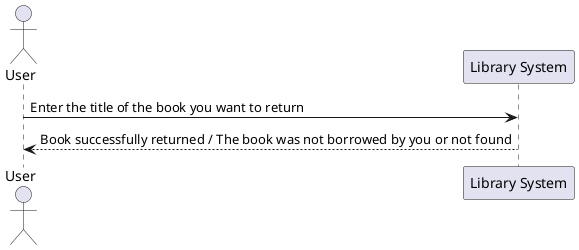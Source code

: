 
@startuml
actor User
participant "Library System" as LS
User -> LS: Enter the title of the book you want to return
LS --> User: Book successfully returned / The book was not borrowed by you or not found
@enduml












old version
@startuml
actor User
participant "LibrarySystem" as LibrarySystem

activate User
User -> LibrarySystem: Requests to return a book
activate Librarysystem

Librarysystem -> Librarysystem: Scan the book to be returned
alt (Book correct?) then (Yes)
     Librarysystem -> Librarysystem: Return book
     alt (Successful?) then (Yes)
         LibrarySystem -> User: "Book Returned Successfully" Message
     else (No)
         LibrarySystem -> User: "Book could not be returned" message
     end
else (No)
     LibrarySystem -> User: "Invalid Book" Message
end

deactivate Librarysystem
deactivate User
@enduml



@startuml
actor Gebruiker
participant "Bibliotheeksysteem" as Bibliotheeksysteem

activate Gebruiker
Gebruiker -> Bibliotheeksysteem: Vraagt om een boek terug te brengen
activate Bibliotheeksysteem

Bibliotheeksysteem -> Bibliotheeksysteem: Scan het terug te brengen boek
alt (Boek correct?) then (Ja)
    Bibliotheeksysteem -> Bibliotheeksysteem: Boek terug inleveren
    alt (Succesvol?) then (Ja)
        Bibliotheeksysteem -> Gebruiker: Bericht "Boek succesvol teruggebracht"
    else (Nee)
        Bibliotheeksysteem -> Gebruiker: Bericht "Boek kon niet worden teruggebracht"
    end
else (Nee)
    Bibliotheeksysteem -> Gebruiker: Bericht "Ongeldig boek"
end

deactivate Bibliotheeksysteem
deactivate Gebruiker
@enduml
